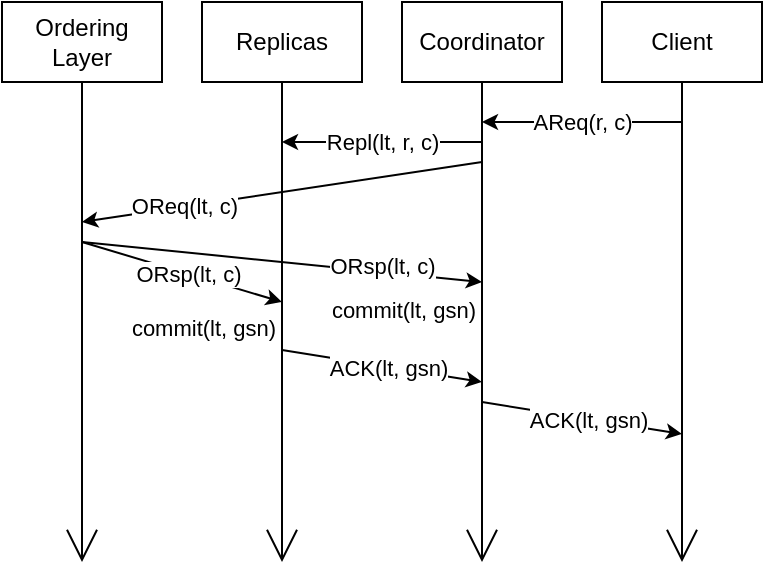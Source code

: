 <mxfile version="15.3.5" type="github">
  <diagram id="kgpKYQtTHZ0yAKxKKP6v" name="Page-1">
    <mxGraphModel dx="826" dy="464" grid="1" gridSize="10" guides="1" tooltips="1" connect="1" arrows="1" fold="1" page="1" pageScale="1" pageWidth="850" pageHeight="1100" math="0" shadow="0">
      <root>
        <mxCell id="0" />
        <mxCell id="1" parent="0" />
        <mxCell id="B89ux2H36BR71rnX0Jyh-9" style="edgeStyle=none;curved=1;rounded=0;orthogonalLoop=1;jettySize=auto;html=1;exitX=0.5;exitY=1;exitDx=0;exitDy=0;endArrow=open;startSize=14;endSize=14;sourcePerimeterSpacing=8;targetPerimeterSpacing=8;" edge="1" parent="1" source="B89ux2H36BR71rnX0Jyh-4">
          <mxGeometry relative="1" as="geometry">
            <mxPoint x="310" y="360" as="targetPoint" />
          </mxGeometry>
        </mxCell>
        <mxCell id="B89ux2H36BR71rnX0Jyh-4" value="Replicas" style="rounded=0;whiteSpace=wrap;html=1;hachureGap=4;pointerEvents=0;" vertex="1" parent="1">
          <mxGeometry x="270" y="80" width="80" height="40" as="geometry" />
        </mxCell>
        <mxCell id="B89ux2H36BR71rnX0Jyh-13" style="edgeStyle=none;curved=1;rounded=0;orthogonalLoop=1;jettySize=auto;html=1;exitX=0.5;exitY=1;exitDx=0;exitDy=0;endArrow=open;startSize=14;endSize=14;sourcePerimeterSpacing=8;targetPerimeterSpacing=8;" edge="1" parent="1" source="B89ux2H36BR71rnX0Jyh-10">
          <mxGeometry relative="1" as="geometry">
            <mxPoint x="410" y="360" as="targetPoint" />
          </mxGeometry>
        </mxCell>
        <mxCell id="B89ux2H36BR71rnX0Jyh-10" value="Coordinator" style="rounded=0;whiteSpace=wrap;html=1;hachureGap=4;pointerEvents=0;" vertex="1" parent="1">
          <mxGeometry x="370" y="80" width="80" height="40" as="geometry" />
        </mxCell>
        <mxCell id="B89ux2H36BR71rnX0Jyh-26" style="edgeStyle=none;curved=1;rounded=0;orthogonalLoop=1;jettySize=auto;html=1;exitX=0.5;exitY=1;exitDx=0;exitDy=0;endArrow=open;startSize=14;endSize=14;sourcePerimeterSpacing=8;targetPerimeterSpacing=8;" edge="1" parent="1" source="B89ux2H36BR71rnX0Jyh-11">
          <mxGeometry relative="1" as="geometry">
            <mxPoint x="210" y="360" as="targetPoint" />
          </mxGeometry>
        </mxCell>
        <mxCell id="B89ux2H36BR71rnX0Jyh-11" value="Ordering Layer" style="rounded=0;whiteSpace=wrap;html=1;hachureGap=4;pointerEvents=0;" vertex="1" parent="1">
          <mxGeometry x="170" y="80" width="80" height="40" as="geometry" />
        </mxCell>
        <mxCell id="B89ux2H36BR71rnX0Jyh-25" style="edgeStyle=none;curved=1;rounded=0;orthogonalLoop=1;jettySize=auto;html=1;exitX=0.5;exitY=1;exitDx=0;exitDy=0;endArrow=open;startSize=14;endSize=14;sourcePerimeterSpacing=8;targetPerimeterSpacing=8;" edge="1" parent="1" source="B89ux2H36BR71rnX0Jyh-24">
          <mxGeometry relative="1" as="geometry">
            <mxPoint x="510" y="360" as="targetPoint" />
          </mxGeometry>
        </mxCell>
        <mxCell id="B89ux2H36BR71rnX0Jyh-24" value="Client" style="rounded=0;whiteSpace=wrap;html=1;hachureGap=4;pointerEvents=0;" vertex="1" parent="1">
          <mxGeometry x="470" y="80" width="80" height="40" as="geometry" />
        </mxCell>
        <mxCell id="B89ux2H36BR71rnX0Jyh-27" value="" style="endArrow=none;html=1;startSize=5;endSize=5;sourcePerimeterSpacing=8;targetPerimeterSpacing=8;startArrow=classic;startFill=1;endFill=0;" edge="1" parent="1">
          <mxGeometry relative="1" as="geometry">
            <mxPoint x="410" y="140" as="sourcePoint" />
            <mxPoint x="510" y="140" as="targetPoint" />
          </mxGeometry>
        </mxCell>
        <mxCell id="B89ux2H36BR71rnX0Jyh-28" value="AReq(r, c)" style="edgeLabel;resizable=0;html=1;align=center;verticalAlign=middle;" connectable="0" vertex="1" parent="B89ux2H36BR71rnX0Jyh-27">
          <mxGeometry relative="1" as="geometry" />
        </mxCell>
        <mxCell id="B89ux2H36BR71rnX0Jyh-32" value="" style="endArrow=none;html=1;startSize=5;endSize=5;sourcePerimeterSpacing=8;targetPerimeterSpacing=8;startArrow=classic;startFill=1;endFill=0;" edge="1" parent="1">
          <mxGeometry relative="1" as="geometry">
            <mxPoint x="310" y="150" as="sourcePoint" />
            <mxPoint x="410" y="150" as="targetPoint" />
          </mxGeometry>
        </mxCell>
        <mxCell id="B89ux2H36BR71rnX0Jyh-33" value="Repl(lt, r, c)" style="edgeLabel;resizable=0;html=1;align=center;verticalAlign=middle;" connectable="0" vertex="1" parent="B89ux2H36BR71rnX0Jyh-32">
          <mxGeometry relative="1" as="geometry" />
        </mxCell>
        <mxCell id="B89ux2H36BR71rnX0Jyh-34" value="" style="endArrow=none;html=1;startSize=5;endSize=5;sourcePerimeterSpacing=8;targetPerimeterSpacing=8;startArrow=classic;startFill=1;endFill=0;" edge="1" parent="1">
          <mxGeometry relative="1" as="geometry">
            <mxPoint x="210" y="190" as="sourcePoint" />
            <mxPoint x="410" y="160" as="targetPoint" />
          </mxGeometry>
        </mxCell>
        <mxCell id="B89ux2H36BR71rnX0Jyh-35" value="OReq(lt, c)" style="edgeLabel;resizable=0;html=1;align=center;verticalAlign=middle;" connectable="0" vertex="1" parent="B89ux2H36BR71rnX0Jyh-34">
          <mxGeometry relative="1" as="geometry">
            <mxPoint x="-49" y="7" as="offset" />
          </mxGeometry>
        </mxCell>
        <mxCell id="B89ux2H36BR71rnX0Jyh-36" value="" style="endArrow=classic;html=1;startSize=5;endSize=5;sourcePerimeterSpacing=8;targetPerimeterSpacing=8;startArrow=none;startFill=0;endFill=1;" edge="1" parent="1">
          <mxGeometry relative="1" as="geometry">
            <mxPoint x="210" y="200" as="sourcePoint" />
            <mxPoint x="310" y="230" as="targetPoint" />
          </mxGeometry>
        </mxCell>
        <mxCell id="B89ux2H36BR71rnX0Jyh-37" value="ORsp(lt, c)" style="edgeLabel;resizable=0;html=1;align=center;verticalAlign=middle;" connectable="0" vertex="1" parent="B89ux2H36BR71rnX0Jyh-36">
          <mxGeometry relative="1" as="geometry">
            <mxPoint x="3" y="1" as="offset" />
          </mxGeometry>
        </mxCell>
        <mxCell id="B89ux2H36BR71rnX0Jyh-38" value="" style="endArrow=classic;html=1;startSize=5;endSize=5;sourcePerimeterSpacing=8;targetPerimeterSpacing=8;startArrow=none;startFill=0;endFill=1;" edge="1" parent="1">
          <mxGeometry relative="1" as="geometry">
            <mxPoint x="210" y="200" as="sourcePoint" />
            <mxPoint x="410" y="220" as="targetPoint" />
          </mxGeometry>
        </mxCell>
        <mxCell id="B89ux2H36BR71rnX0Jyh-39" value="ORsp(lt, c)" style="edgeLabel;resizable=0;html=1;align=center;verticalAlign=middle;" connectable="0" vertex="1" parent="B89ux2H36BR71rnX0Jyh-38">
          <mxGeometry relative="1" as="geometry">
            <mxPoint x="50" y="2" as="offset" />
          </mxGeometry>
        </mxCell>
        <mxCell id="B89ux2H36BR71rnX0Jyh-40" value="&lt;font style=&quot;font-size: 11px&quot;&gt;commit(lt, gsn)&lt;/font&gt;" style="text;html=1;strokeColor=none;fillColor=none;align=center;verticalAlign=middle;whiteSpace=wrap;rounded=0;hachureGap=4;pointerEvents=0;" vertex="1" parent="1">
          <mxGeometry x="230" y="233" width="82" height="20" as="geometry" />
        </mxCell>
        <mxCell id="B89ux2H36BR71rnX0Jyh-43" value="" style="endArrow=classic;html=1;startSize=5;endSize=5;sourcePerimeterSpacing=8;targetPerimeterSpacing=8;startArrow=none;startFill=0;endFill=1;" edge="1" parent="1">
          <mxGeometry relative="1" as="geometry">
            <mxPoint x="310" y="254" as="sourcePoint" />
            <mxPoint x="410" y="270" as="targetPoint" />
          </mxGeometry>
        </mxCell>
        <mxCell id="B89ux2H36BR71rnX0Jyh-44" value="ACK(lt, gsn)" style="edgeLabel;resizable=0;html=1;align=center;verticalAlign=middle;" connectable="0" vertex="1" parent="B89ux2H36BR71rnX0Jyh-43">
          <mxGeometry relative="1" as="geometry">
            <mxPoint x="3" y="1" as="offset" />
          </mxGeometry>
        </mxCell>
        <mxCell id="B89ux2H36BR71rnX0Jyh-45" value="&lt;font style=&quot;font-size: 11px&quot;&gt;commit(lt, gsn)&lt;/font&gt;" style="text;html=1;strokeColor=none;fillColor=none;align=center;verticalAlign=middle;whiteSpace=wrap;rounded=0;hachureGap=4;pointerEvents=0;" vertex="1" parent="1">
          <mxGeometry x="330" y="224" width="82" height="20" as="geometry" />
        </mxCell>
        <mxCell id="B89ux2H36BR71rnX0Jyh-46" value="" style="endArrow=classic;html=1;startSize=5;endSize=5;sourcePerimeterSpacing=8;targetPerimeterSpacing=8;startArrow=none;startFill=0;endFill=1;" edge="1" parent="1">
          <mxGeometry relative="1" as="geometry">
            <mxPoint x="410" y="280" as="sourcePoint" />
            <mxPoint x="510" y="296" as="targetPoint" />
          </mxGeometry>
        </mxCell>
        <mxCell id="B89ux2H36BR71rnX0Jyh-47" value="ACK(lt, gsn)" style="edgeLabel;resizable=0;html=1;align=center;verticalAlign=middle;" connectable="0" vertex="1" parent="B89ux2H36BR71rnX0Jyh-46">
          <mxGeometry relative="1" as="geometry">
            <mxPoint x="3" y="1" as="offset" />
          </mxGeometry>
        </mxCell>
      </root>
    </mxGraphModel>
  </diagram>
</mxfile>
